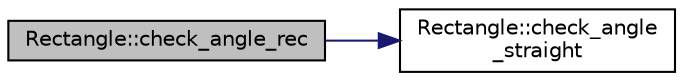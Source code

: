digraph "Rectangle::check_angle_rec"
{
 // LATEX_PDF_SIZE
  edge [fontname="Helvetica",fontsize="10",labelfontname="Helvetica",labelfontsize="10"];
  node [fontname="Helvetica",fontsize="10",shape=record];
  rankdir="LR";
  Node1 [label="Rectangle::check_angle_rec",height=0.2,width=0.4,color="black", fillcolor="grey75", style="filled", fontcolor="black",tooltip=" "];
  Node1 -> Node2 [color="midnightblue",fontsize="10",style="solid",fontname="Helvetica"];
  Node2 [label="Rectangle::check_angle\l_straight",height=0.2,width=0.4,color="black", fillcolor="white", style="filled",URL="$class_rectangle.html#af460673d51166643cc86948388b3edc3",tooltip=" "];
}
